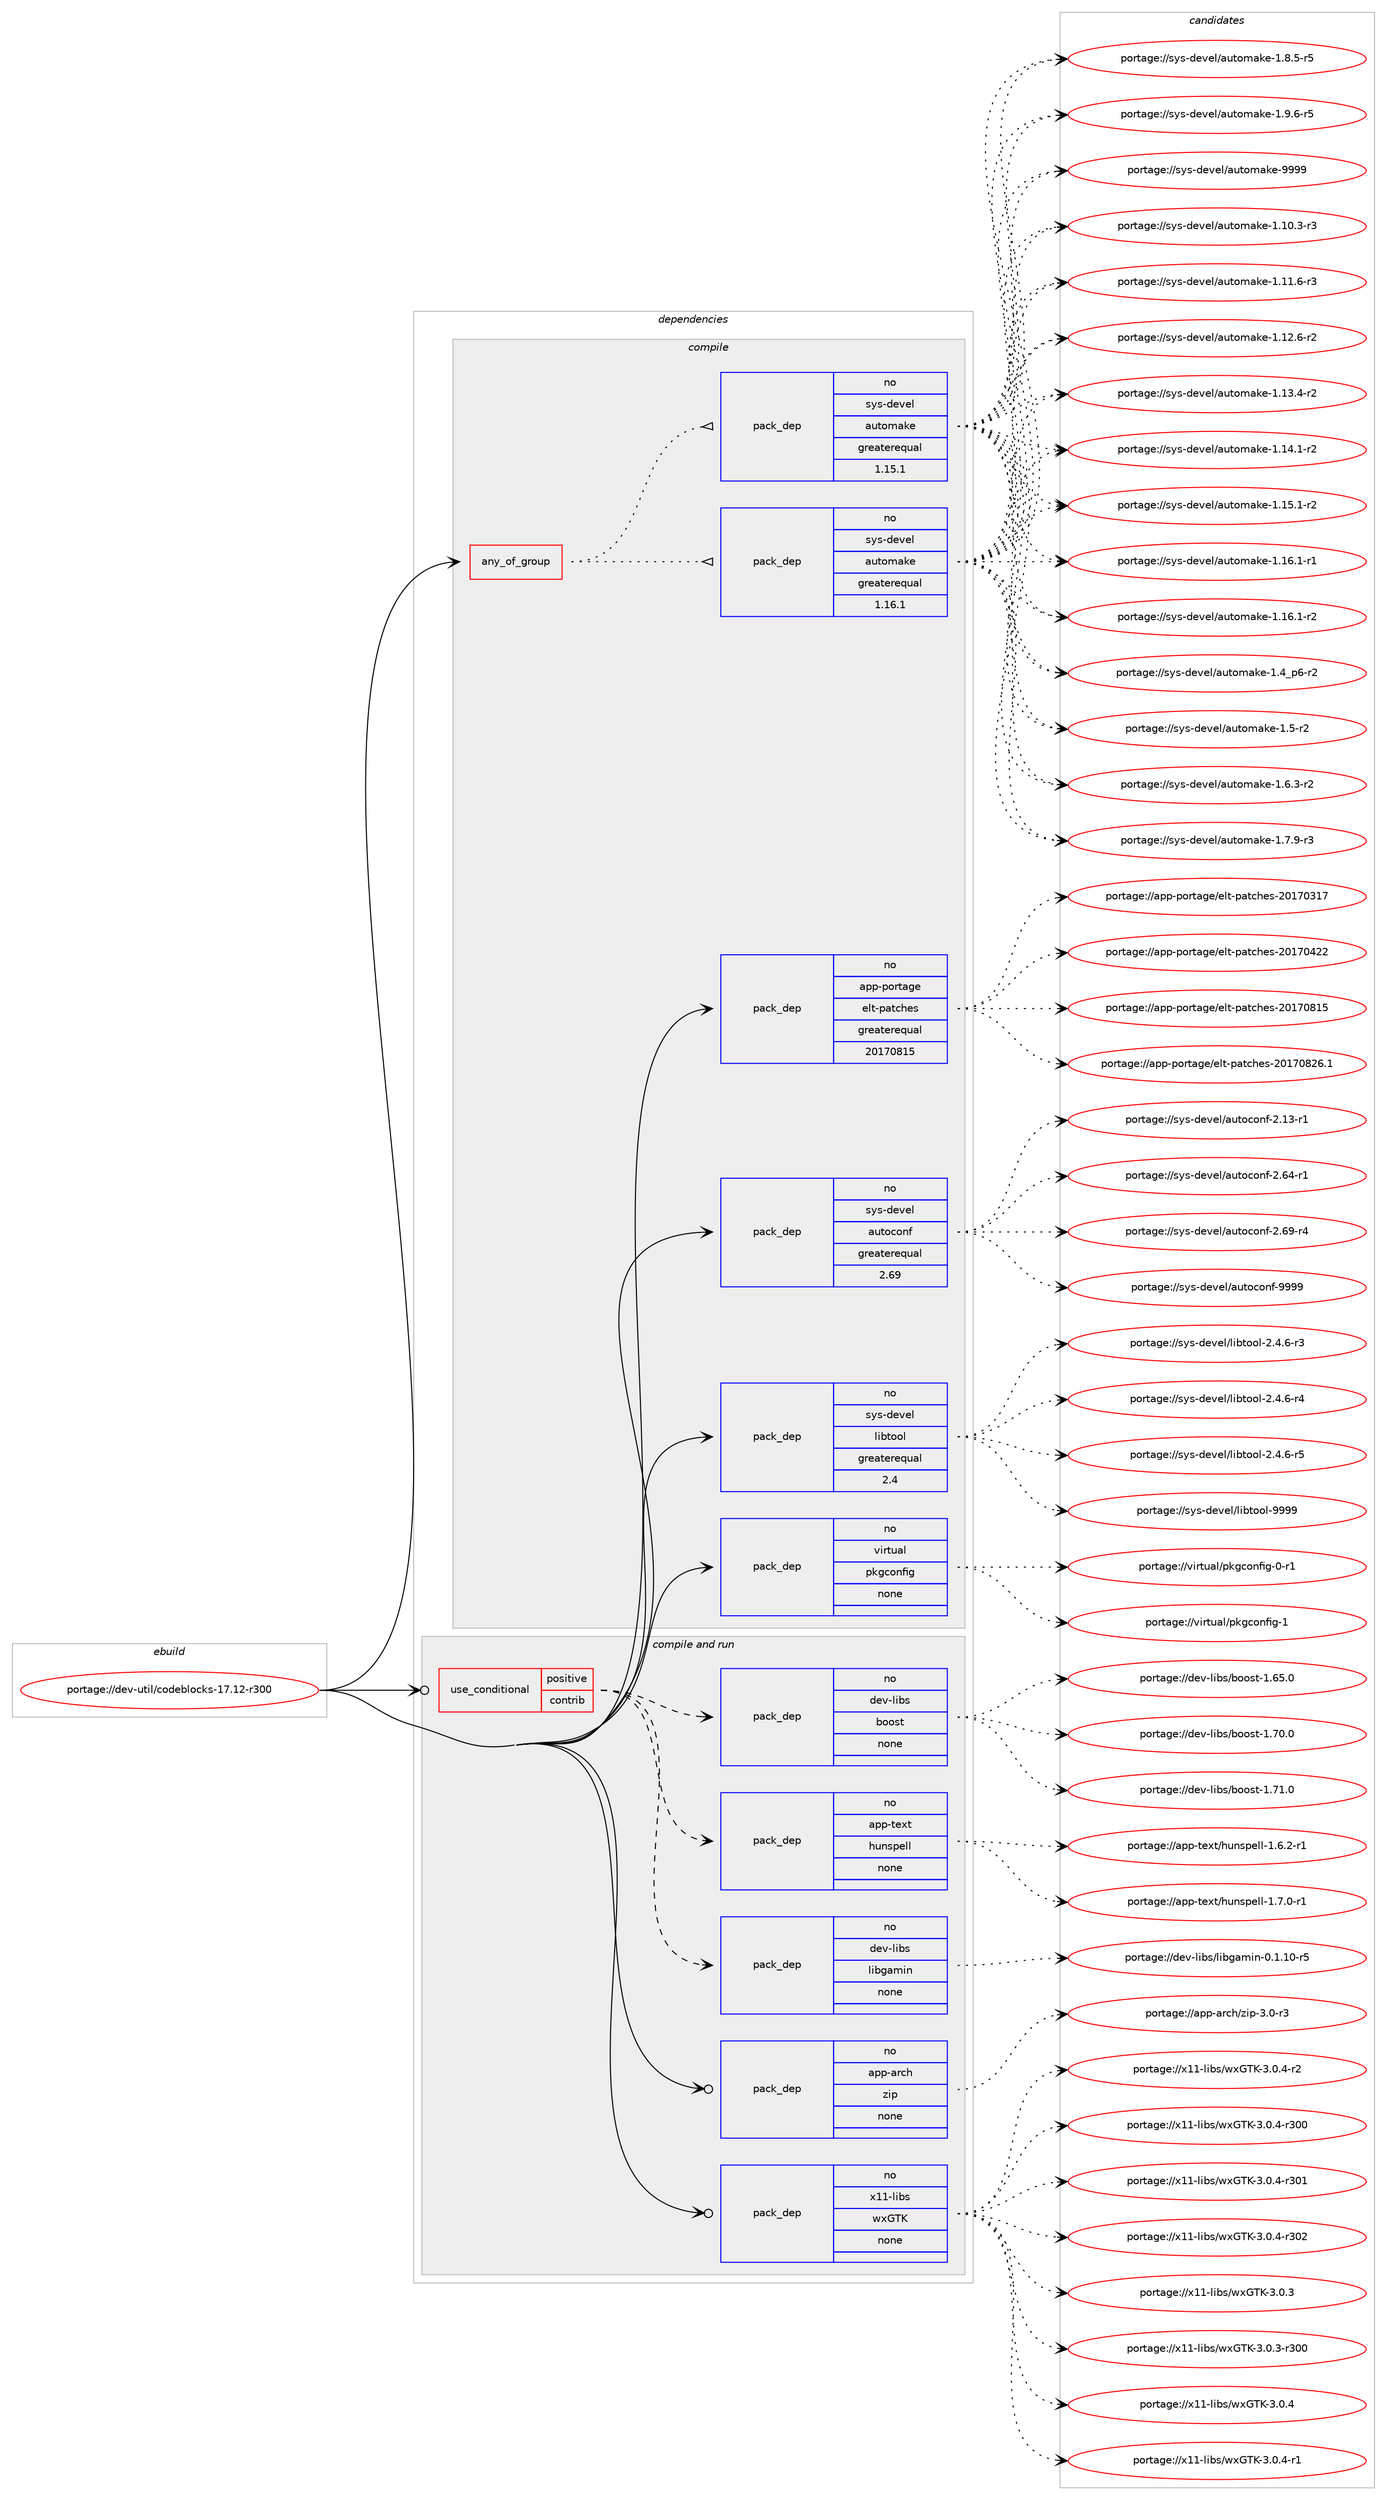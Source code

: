 digraph prolog {

# *************
# Graph options
# *************

newrank=true;
concentrate=true;
compound=true;
graph [rankdir=LR,fontname=Helvetica,fontsize=10,ranksep=1.5];#, ranksep=2.5, nodesep=0.2];
edge  [arrowhead=vee];
node  [fontname=Helvetica,fontsize=10];

# **********
# The ebuild
# **********

subgraph cluster_leftcol {
color=gray;
rank=same;
label=<<i>ebuild</i>>;
id [label="portage://dev-util/codeblocks-17.12-r300", color=red, width=4, href="../dev-util/codeblocks-17.12-r300.svg"];
}

# ****************
# The dependencies
# ****************

subgraph cluster_midcol {
color=gray;
label=<<i>dependencies</i>>;
subgraph cluster_compile {
fillcolor="#eeeeee";
style=filled;
label=<<i>compile</i>>;
subgraph any3557 {
dependency260323 [label=<<TABLE BORDER="0" CELLBORDER="1" CELLSPACING="0" CELLPADDING="4"><TR><TD CELLPADDING="10">any_of_group</TD></TR></TABLE>>, shape=none, color=red];subgraph pack186040 {
dependency260324 [label=<<TABLE BORDER="0" CELLBORDER="1" CELLSPACING="0" CELLPADDING="4" WIDTH="220"><TR><TD ROWSPAN="6" CELLPADDING="30">pack_dep</TD></TR><TR><TD WIDTH="110">no</TD></TR><TR><TD>sys-devel</TD></TR><TR><TD>automake</TD></TR><TR><TD>greaterequal</TD></TR><TR><TD>1.16.1</TD></TR></TABLE>>, shape=none, color=blue];
}
dependency260323:e -> dependency260324:w [weight=20,style="dotted",arrowhead="oinv"];
subgraph pack186041 {
dependency260325 [label=<<TABLE BORDER="0" CELLBORDER="1" CELLSPACING="0" CELLPADDING="4" WIDTH="220"><TR><TD ROWSPAN="6" CELLPADDING="30">pack_dep</TD></TR><TR><TD WIDTH="110">no</TD></TR><TR><TD>sys-devel</TD></TR><TR><TD>automake</TD></TR><TR><TD>greaterequal</TD></TR><TR><TD>1.15.1</TD></TR></TABLE>>, shape=none, color=blue];
}
dependency260323:e -> dependency260325:w [weight=20,style="dotted",arrowhead="oinv"];
}
id:e -> dependency260323:w [weight=20,style="solid",arrowhead="vee"];
subgraph pack186042 {
dependency260326 [label=<<TABLE BORDER="0" CELLBORDER="1" CELLSPACING="0" CELLPADDING="4" WIDTH="220"><TR><TD ROWSPAN="6" CELLPADDING="30">pack_dep</TD></TR><TR><TD WIDTH="110">no</TD></TR><TR><TD>app-portage</TD></TR><TR><TD>elt-patches</TD></TR><TR><TD>greaterequal</TD></TR><TR><TD>20170815</TD></TR></TABLE>>, shape=none, color=blue];
}
id:e -> dependency260326:w [weight=20,style="solid",arrowhead="vee"];
subgraph pack186043 {
dependency260327 [label=<<TABLE BORDER="0" CELLBORDER="1" CELLSPACING="0" CELLPADDING="4" WIDTH="220"><TR><TD ROWSPAN="6" CELLPADDING="30">pack_dep</TD></TR><TR><TD WIDTH="110">no</TD></TR><TR><TD>sys-devel</TD></TR><TR><TD>autoconf</TD></TR><TR><TD>greaterequal</TD></TR><TR><TD>2.69</TD></TR></TABLE>>, shape=none, color=blue];
}
id:e -> dependency260327:w [weight=20,style="solid",arrowhead="vee"];
subgraph pack186044 {
dependency260328 [label=<<TABLE BORDER="0" CELLBORDER="1" CELLSPACING="0" CELLPADDING="4" WIDTH="220"><TR><TD ROWSPAN="6" CELLPADDING="30">pack_dep</TD></TR><TR><TD WIDTH="110">no</TD></TR><TR><TD>sys-devel</TD></TR><TR><TD>libtool</TD></TR><TR><TD>greaterequal</TD></TR><TR><TD>2.4</TD></TR></TABLE>>, shape=none, color=blue];
}
id:e -> dependency260328:w [weight=20,style="solid",arrowhead="vee"];
subgraph pack186045 {
dependency260329 [label=<<TABLE BORDER="0" CELLBORDER="1" CELLSPACING="0" CELLPADDING="4" WIDTH="220"><TR><TD ROWSPAN="6" CELLPADDING="30">pack_dep</TD></TR><TR><TD WIDTH="110">no</TD></TR><TR><TD>virtual</TD></TR><TR><TD>pkgconfig</TD></TR><TR><TD>none</TD></TR><TR><TD></TD></TR></TABLE>>, shape=none, color=blue];
}
id:e -> dependency260329:w [weight=20,style="solid",arrowhead="vee"];
}
subgraph cluster_compileandrun {
fillcolor="#eeeeee";
style=filled;
label=<<i>compile and run</i>>;
subgraph cond70653 {
dependency260330 [label=<<TABLE BORDER="0" CELLBORDER="1" CELLSPACING="0" CELLPADDING="4"><TR><TD ROWSPAN="3" CELLPADDING="10">use_conditional</TD></TR><TR><TD>positive</TD></TR><TR><TD>contrib</TD></TR></TABLE>>, shape=none, color=red];
subgraph pack186046 {
dependency260331 [label=<<TABLE BORDER="0" CELLBORDER="1" CELLSPACING="0" CELLPADDING="4" WIDTH="220"><TR><TD ROWSPAN="6" CELLPADDING="30">pack_dep</TD></TR><TR><TD WIDTH="110">no</TD></TR><TR><TD>app-text</TD></TR><TR><TD>hunspell</TD></TR><TR><TD>none</TD></TR><TR><TD></TD></TR></TABLE>>, shape=none, color=blue];
}
dependency260330:e -> dependency260331:w [weight=20,style="dashed",arrowhead="vee"];
subgraph pack186047 {
dependency260332 [label=<<TABLE BORDER="0" CELLBORDER="1" CELLSPACING="0" CELLPADDING="4" WIDTH="220"><TR><TD ROWSPAN="6" CELLPADDING="30">pack_dep</TD></TR><TR><TD WIDTH="110">no</TD></TR><TR><TD>dev-libs</TD></TR><TR><TD>boost</TD></TR><TR><TD>none</TD></TR><TR><TD></TD></TR></TABLE>>, shape=none, color=blue];
}
dependency260330:e -> dependency260332:w [weight=20,style="dashed",arrowhead="vee"];
subgraph pack186048 {
dependency260333 [label=<<TABLE BORDER="0" CELLBORDER="1" CELLSPACING="0" CELLPADDING="4" WIDTH="220"><TR><TD ROWSPAN="6" CELLPADDING="30">pack_dep</TD></TR><TR><TD WIDTH="110">no</TD></TR><TR><TD>dev-libs</TD></TR><TR><TD>libgamin</TD></TR><TR><TD>none</TD></TR><TR><TD></TD></TR></TABLE>>, shape=none, color=blue];
}
dependency260330:e -> dependency260333:w [weight=20,style="dashed",arrowhead="vee"];
}
id:e -> dependency260330:w [weight=20,style="solid",arrowhead="odotvee"];
subgraph pack186049 {
dependency260334 [label=<<TABLE BORDER="0" CELLBORDER="1" CELLSPACING="0" CELLPADDING="4" WIDTH="220"><TR><TD ROWSPAN="6" CELLPADDING="30">pack_dep</TD></TR><TR><TD WIDTH="110">no</TD></TR><TR><TD>app-arch</TD></TR><TR><TD>zip</TD></TR><TR><TD>none</TD></TR><TR><TD></TD></TR></TABLE>>, shape=none, color=blue];
}
id:e -> dependency260334:w [weight=20,style="solid",arrowhead="odotvee"];
subgraph pack186050 {
dependency260335 [label=<<TABLE BORDER="0" CELLBORDER="1" CELLSPACING="0" CELLPADDING="4" WIDTH="220"><TR><TD ROWSPAN="6" CELLPADDING="30">pack_dep</TD></TR><TR><TD WIDTH="110">no</TD></TR><TR><TD>x11-libs</TD></TR><TR><TD>wxGTK</TD></TR><TR><TD>none</TD></TR><TR><TD></TD></TR></TABLE>>, shape=none, color=blue];
}
id:e -> dependency260335:w [weight=20,style="solid",arrowhead="odotvee"];
}
subgraph cluster_run {
fillcolor="#eeeeee";
style=filled;
label=<<i>run</i>>;
}
}

# **************
# The candidates
# **************

subgraph cluster_choices {
rank=same;
color=gray;
label=<<i>candidates</i>>;

subgraph choice186040 {
color=black;
nodesep=1;
choiceportage11512111545100101118101108479711711611110997107101454946494846514511451 [label="portage://sys-devel/automake-1.10.3-r3", color=red, width=4,href="../sys-devel/automake-1.10.3-r3.svg"];
choiceportage11512111545100101118101108479711711611110997107101454946494946544511451 [label="portage://sys-devel/automake-1.11.6-r3", color=red, width=4,href="../sys-devel/automake-1.11.6-r3.svg"];
choiceportage11512111545100101118101108479711711611110997107101454946495046544511450 [label="portage://sys-devel/automake-1.12.6-r2", color=red, width=4,href="../sys-devel/automake-1.12.6-r2.svg"];
choiceportage11512111545100101118101108479711711611110997107101454946495146524511450 [label="portage://sys-devel/automake-1.13.4-r2", color=red, width=4,href="../sys-devel/automake-1.13.4-r2.svg"];
choiceportage11512111545100101118101108479711711611110997107101454946495246494511450 [label="portage://sys-devel/automake-1.14.1-r2", color=red, width=4,href="../sys-devel/automake-1.14.1-r2.svg"];
choiceportage11512111545100101118101108479711711611110997107101454946495346494511450 [label="portage://sys-devel/automake-1.15.1-r2", color=red, width=4,href="../sys-devel/automake-1.15.1-r2.svg"];
choiceportage11512111545100101118101108479711711611110997107101454946495446494511449 [label="portage://sys-devel/automake-1.16.1-r1", color=red, width=4,href="../sys-devel/automake-1.16.1-r1.svg"];
choiceportage11512111545100101118101108479711711611110997107101454946495446494511450 [label="portage://sys-devel/automake-1.16.1-r2", color=red, width=4,href="../sys-devel/automake-1.16.1-r2.svg"];
choiceportage115121115451001011181011084797117116111109971071014549465295112544511450 [label="portage://sys-devel/automake-1.4_p6-r2", color=red, width=4,href="../sys-devel/automake-1.4_p6-r2.svg"];
choiceportage11512111545100101118101108479711711611110997107101454946534511450 [label="portage://sys-devel/automake-1.5-r2", color=red, width=4,href="../sys-devel/automake-1.5-r2.svg"];
choiceportage115121115451001011181011084797117116111109971071014549465446514511450 [label="portage://sys-devel/automake-1.6.3-r2", color=red, width=4,href="../sys-devel/automake-1.6.3-r2.svg"];
choiceportage115121115451001011181011084797117116111109971071014549465546574511451 [label="portage://sys-devel/automake-1.7.9-r3", color=red, width=4,href="../sys-devel/automake-1.7.9-r3.svg"];
choiceportage115121115451001011181011084797117116111109971071014549465646534511453 [label="portage://sys-devel/automake-1.8.5-r5", color=red, width=4,href="../sys-devel/automake-1.8.5-r5.svg"];
choiceportage115121115451001011181011084797117116111109971071014549465746544511453 [label="portage://sys-devel/automake-1.9.6-r5", color=red, width=4,href="../sys-devel/automake-1.9.6-r5.svg"];
choiceportage115121115451001011181011084797117116111109971071014557575757 [label="portage://sys-devel/automake-9999", color=red, width=4,href="../sys-devel/automake-9999.svg"];
dependency260324:e -> choiceportage11512111545100101118101108479711711611110997107101454946494846514511451:w [style=dotted,weight="100"];
dependency260324:e -> choiceportage11512111545100101118101108479711711611110997107101454946494946544511451:w [style=dotted,weight="100"];
dependency260324:e -> choiceportage11512111545100101118101108479711711611110997107101454946495046544511450:w [style=dotted,weight="100"];
dependency260324:e -> choiceportage11512111545100101118101108479711711611110997107101454946495146524511450:w [style=dotted,weight="100"];
dependency260324:e -> choiceportage11512111545100101118101108479711711611110997107101454946495246494511450:w [style=dotted,weight="100"];
dependency260324:e -> choiceportage11512111545100101118101108479711711611110997107101454946495346494511450:w [style=dotted,weight="100"];
dependency260324:e -> choiceportage11512111545100101118101108479711711611110997107101454946495446494511449:w [style=dotted,weight="100"];
dependency260324:e -> choiceportage11512111545100101118101108479711711611110997107101454946495446494511450:w [style=dotted,weight="100"];
dependency260324:e -> choiceportage115121115451001011181011084797117116111109971071014549465295112544511450:w [style=dotted,weight="100"];
dependency260324:e -> choiceportage11512111545100101118101108479711711611110997107101454946534511450:w [style=dotted,weight="100"];
dependency260324:e -> choiceportage115121115451001011181011084797117116111109971071014549465446514511450:w [style=dotted,weight="100"];
dependency260324:e -> choiceportage115121115451001011181011084797117116111109971071014549465546574511451:w [style=dotted,weight="100"];
dependency260324:e -> choiceportage115121115451001011181011084797117116111109971071014549465646534511453:w [style=dotted,weight="100"];
dependency260324:e -> choiceportage115121115451001011181011084797117116111109971071014549465746544511453:w [style=dotted,weight="100"];
dependency260324:e -> choiceportage115121115451001011181011084797117116111109971071014557575757:w [style=dotted,weight="100"];
}
subgraph choice186041 {
color=black;
nodesep=1;
choiceportage11512111545100101118101108479711711611110997107101454946494846514511451 [label="portage://sys-devel/automake-1.10.3-r3", color=red, width=4,href="../sys-devel/automake-1.10.3-r3.svg"];
choiceportage11512111545100101118101108479711711611110997107101454946494946544511451 [label="portage://sys-devel/automake-1.11.6-r3", color=red, width=4,href="../sys-devel/automake-1.11.6-r3.svg"];
choiceportage11512111545100101118101108479711711611110997107101454946495046544511450 [label="portage://sys-devel/automake-1.12.6-r2", color=red, width=4,href="../sys-devel/automake-1.12.6-r2.svg"];
choiceportage11512111545100101118101108479711711611110997107101454946495146524511450 [label="portage://sys-devel/automake-1.13.4-r2", color=red, width=4,href="../sys-devel/automake-1.13.4-r2.svg"];
choiceportage11512111545100101118101108479711711611110997107101454946495246494511450 [label="portage://sys-devel/automake-1.14.1-r2", color=red, width=4,href="../sys-devel/automake-1.14.1-r2.svg"];
choiceportage11512111545100101118101108479711711611110997107101454946495346494511450 [label="portage://sys-devel/automake-1.15.1-r2", color=red, width=4,href="../sys-devel/automake-1.15.1-r2.svg"];
choiceportage11512111545100101118101108479711711611110997107101454946495446494511449 [label="portage://sys-devel/automake-1.16.1-r1", color=red, width=4,href="../sys-devel/automake-1.16.1-r1.svg"];
choiceportage11512111545100101118101108479711711611110997107101454946495446494511450 [label="portage://sys-devel/automake-1.16.1-r2", color=red, width=4,href="../sys-devel/automake-1.16.1-r2.svg"];
choiceportage115121115451001011181011084797117116111109971071014549465295112544511450 [label="portage://sys-devel/automake-1.4_p6-r2", color=red, width=4,href="../sys-devel/automake-1.4_p6-r2.svg"];
choiceportage11512111545100101118101108479711711611110997107101454946534511450 [label="portage://sys-devel/automake-1.5-r2", color=red, width=4,href="../sys-devel/automake-1.5-r2.svg"];
choiceportage115121115451001011181011084797117116111109971071014549465446514511450 [label="portage://sys-devel/automake-1.6.3-r2", color=red, width=4,href="../sys-devel/automake-1.6.3-r2.svg"];
choiceportage115121115451001011181011084797117116111109971071014549465546574511451 [label="portage://sys-devel/automake-1.7.9-r3", color=red, width=4,href="../sys-devel/automake-1.7.9-r3.svg"];
choiceportage115121115451001011181011084797117116111109971071014549465646534511453 [label="portage://sys-devel/automake-1.8.5-r5", color=red, width=4,href="../sys-devel/automake-1.8.5-r5.svg"];
choiceportage115121115451001011181011084797117116111109971071014549465746544511453 [label="portage://sys-devel/automake-1.9.6-r5", color=red, width=4,href="../sys-devel/automake-1.9.6-r5.svg"];
choiceportage115121115451001011181011084797117116111109971071014557575757 [label="portage://sys-devel/automake-9999", color=red, width=4,href="../sys-devel/automake-9999.svg"];
dependency260325:e -> choiceportage11512111545100101118101108479711711611110997107101454946494846514511451:w [style=dotted,weight="100"];
dependency260325:e -> choiceportage11512111545100101118101108479711711611110997107101454946494946544511451:w [style=dotted,weight="100"];
dependency260325:e -> choiceportage11512111545100101118101108479711711611110997107101454946495046544511450:w [style=dotted,weight="100"];
dependency260325:e -> choiceportage11512111545100101118101108479711711611110997107101454946495146524511450:w [style=dotted,weight="100"];
dependency260325:e -> choiceportage11512111545100101118101108479711711611110997107101454946495246494511450:w [style=dotted,weight="100"];
dependency260325:e -> choiceportage11512111545100101118101108479711711611110997107101454946495346494511450:w [style=dotted,weight="100"];
dependency260325:e -> choiceportage11512111545100101118101108479711711611110997107101454946495446494511449:w [style=dotted,weight="100"];
dependency260325:e -> choiceportage11512111545100101118101108479711711611110997107101454946495446494511450:w [style=dotted,weight="100"];
dependency260325:e -> choiceportage115121115451001011181011084797117116111109971071014549465295112544511450:w [style=dotted,weight="100"];
dependency260325:e -> choiceportage11512111545100101118101108479711711611110997107101454946534511450:w [style=dotted,weight="100"];
dependency260325:e -> choiceportage115121115451001011181011084797117116111109971071014549465446514511450:w [style=dotted,weight="100"];
dependency260325:e -> choiceportage115121115451001011181011084797117116111109971071014549465546574511451:w [style=dotted,weight="100"];
dependency260325:e -> choiceportage115121115451001011181011084797117116111109971071014549465646534511453:w [style=dotted,weight="100"];
dependency260325:e -> choiceportage115121115451001011181011084797117116111109971071014549465746544511453:w [style=dotted,weight="100"];
dependency260325:e -> choiceportage115121115451001011181011084797117116111109971071014557575757:w [style=dotted,weight="100"];
}
subgraph choice186042 {
color=black;
nodesep=1;
choiceportage97112112451121111141169710310147101108116451129711699104101115455048495548514955 [label="portage://app-portage/elt-patches-20170317", color=red, width=4,href="../app-portage/elt-patches-20170317.svg"];
choiceportage97112112451121111141169710310147101108116451129711699104101115455048495548525050 [label="portage://app-portage/elt-patches-20170422", color=red, width=4,href="../app-portage/elt-patches-20170422.svg"];
choiceportage97112112451121111141169710310147101108116451129711699104101115455048495548564953 [label="portage://app-portage/elt-patches-20170815", color=red, width=4,href="../app-portage/elt-patches-20170815.svg"];
choiceportage971121124511211111411697103101471011081164511297116991041011154550484955485650544649 [label="portage://app-portage/elt-patches-20170826.1", color=red, width=4,href="../app-portage/elt-patches-20170826.1.svg"];
dependency260326:e -> choiceportage97112112451121111141169710310147101108116451129711699104101115455048495548514955:w [style=dotted,weight="100"];
dependency260326:e -> choiceportage97112112451121111141169710310147101108116451129711699104101115455048495548525050:w [style=dotted,weight="100"];
dependency260326:e -> choiceportage97112112451121111141169710310147101108116451129711699104101115455048495548564953:w [style=dotted,weight="100"];
dependency260326:e -> choiceportage971121124511211111411697103101471011081164511297116991041011154550484955485650544649:w [style=dotted,weight="100"];
}
subgraph choice186043 {
color=black;
nodesep=1;
choiceportage1151211154510010111810110847971171161119911111010245504649514511449 [label="portage://sys-devel/autoconf-2.13-r1", color=red, width=4,href="../sys-devel/autoconf-2.13-r1.svg"];
choiceportage1151211154510010111810110847971171161119911111010245504654524511449 [label="portage://sys-devel/autoconf-2.64-r1", color=red, width=4,href="../sys-devel/autoconf-2.64-r1.svg"];
choiceportage1151211154510010111810110847971171161119911111010245504654574511452 [label="portage://sys-devel/autoconf-2.69-r4", color=red, width=4,href="../sys-devel/autoconf-2.69-r4.svg"];
choiceportage115121115451001011181011084797117116111991111101024557575757 [label="portage://sys-devel/autoconf-9999", color=red, width=4,href="../sys-devel/autoconf-9999.svg"];
dependency260327:e -> choiceportage1151211154510010111810110847971171161119911111010245504649514511449:w [style=dotted,weight="100"];
dependency260327:e -> choiceportage1151211154510010111810110847971171161119911111010245504654524511449:w [style=dotted,weight="100"];
dependency260327:e -> choiceportage1151211154510010111810110847971171161119911111010245504654574511452:w [style=dotted,weight="100"];
dependency260327:e -> choiceportage115121115451001011181011084797117116111991111101024557575757:w [style=dotted,weight="100"];
}
subgraph choice186044 {
color=black;
nodesep=1;
choiceportage1151211154510010111810110847108105981161111111084550465246544511451 [label="portage://sys-devel/libtool-2.4.6-r3", color=red, width=4,href="../sys-devel/libtool-2.4.6-r3.svg"];
choiceportage1151211154510010111810110847108105981161111111084550465246544511452 [label="portage://sys-devel/libtool-2.4.6-r4", color=red, width=4,href="../sys-devel/libtool-2.4.6-r4.svg"];
choiceportage1151211154510010111810110847108105981161111111084550465246544511453 [label="portage://sys-devel/libtool-2.4.6-r5", color=red, width=4,href="../sys-devel/libtool-2.4.6-r5.svg"];
choiceportage1151211154510010111810110847108105981161111111084557575757 [label="portage://sys-devel/libtool-9999", color=red, width=4,href="../sys-devel/libtool-9999.svg"];
dependency260328:e -> choiceportage1151211154510010111810110847108105981161111111084550465246544511451:w [style=dotted,weight="100"];
dependency260328:e -> choiceportage1151211154510010111810110847108105981161111111084550465246544511452:w [style=dotted,weight="100"];
dependency260328:e -> choiceportage1151211154510010111810110847108105981161111111084550465246544511453:w [style=dotted,weight="100"];
dependency260328:e -> choiceportage1151211154510010111810110847108105981161111111084557575757:w [style=dotted,weight="100"];
}
subgraph choice186045 {
color=black;
nodesep=1;
choiceportage11810511411611797108471121071039911111010210510345484511449 [label="portage://virtual/pkgconfig-0-r1", color=red, width=4,href="../virtual/pkgconfig-0-r1.svg"];
choiceportage1181051141161179710847112107103991111101021051034549 [label="portage://virtual/pkgconfig-1", color=red, width=4,href="../virtual/pkgconfig-1.svg"];
dependency260329:e -> choiceportage11810511411611797108471121071039911111010210510345484511449:w [style=dotted,weight="100"];
dependency260329:e -> choiceportage1181051141161179710847112107103991111101021051034549:w [style=dotted,weight="100"];
}
subgraph choice186046 {
color=black;
nodesep=1;
choiceportage9711211245116101120116471041171101151121011081084549465446504511449 [label="portage://app-text/hunspell-1.6.2-r1", color=red, width=4,href="../app-text/hunspell-1.6.2-r1.svg"];
choiceportage9711211245116101120116471041171101151121011081084549465546484511449 [label="portage://app-text/hunspell-1.7.0-r1", color=red, width=4,href="../app-text/hunspell-1.7.0-r1.svg"];
dependency260331:e -> choiceportage9711211245116101120116471041171101151121011081084549465446504511449:w [style=dotted,weight="100"];
dependency260331:e -> choiceportage9711211245116101120116471041171101151121011081084549465546484511449:w [style=dotted,weight="100"];
}
subgraph choice186047 {
color=black;
nodesep=1;
choiceportage1001011184510810598115479811111111511645494654534648 [label="portage://dev-libs/boost-1.65.0", color=red, width=4,href="../dev-libs/boost-1.65.0.svg"];
choiceportage1001011184510810598115479811111111511645494655484648 [label="portage://dev-libs/boost-1.70.0", color=red, width=4,href="../dev-libs/boost-1.70.0.svg"];
choiceportage1001011184510810598115479811111111511645494655494648 [label="portage://dev-libs/boost-1.71.0", color=red, width=4,href="../dev-libs/boost-1.71.0.svg"];
dependency260332:e -> choiceportage1001011184510810598115479811111111511645494654534648:w [style=dotted,weight="100"];
dependency260332:e -> choiceportage1001011184510810598115479811111111511645494655484648:w [style=dotted,weight="100"];
dependency260332:e -> choiceportage1001011184510810598115479811111111511645494655494648:w [style=dotted,weight="100"];
}
subgraph choice186048 {
color=black;
nodesep=1;
choiceportage1001011184510810598115471081059810397109105110454846494649484511453 [label="portage://dev-libs/libgamin-0.1.10-r5", color=red, width=4,href="../dev-libs/libgamin-0.1.10-r5.svg"];
dependency260333:e -> choiceportage1001011184510810598115471081059810397109105110454846494649484511453:w [style=dotted,weight="100"];
}
subgraph choice186049 {
color=black;
nodesep=1;
choiceportage9711211245971149910447122105112455146484511451 [label="portage://app-arch/zip-3.0-r3", color=red, width=4,href="../app-arch/zip-3.0-r3.svg"];
dependency260334:e -> choiceportage9711211245971149910447122105112455146484511451:w [style=dotted,weight="100"];
}
subgraph choice186050 {
color=black;
nodesep=1;
choiceportage1204949451081059811547119120718475455146484651 [label="portage://x11-libs/wxGTK-3.0.3", color=red, width=4,href="../x11-libs/wxGTK-3.0.3.svg"];
choiceportage120494945108105981154711912071847545514648465145114514848 [label="portage://x11-libs/wxGTK-3.0.3-r300", color=red, width=4,href="../x11-libs/wxGTK-3.0.3-r300.svg"];
choiceportage1204949451081059811547119120718475455146484652 [label="portage://x11-libs/wxGTK-3.0.4", color=red, width=4,href="../x11-libs/wxGTK-3.0.4.svg"];
choiceportage12049494510810598115471191207184754551464846524511449 [label="portage://x11-libs/wxGTK-3.0.4-r1", color=red, width=4,href="../x11-libs/wxGTK-3.0.4-r1.svg"];
choiceportage12049494510810598115471191207184754551464846524511450 [label="portage://x11-libs/wxGTK-3.0.4-r2", color=red, width=4,href="../x11-libs/wxGTK-3.0.4-r2.svg"];
choiceportage120494945108105981154711912071847545514648465245114514848 [label="portage://x11-libs/wxGTK-3.0.4-r300", color=red, width=4,href="../x11-libs/wxGTK-3.0.4-r300.svg"];
choiceportage120494945108105981154711912071847545514648465245114514849 [label="portage://x11-libs/wxGTK-3.0.4-r301", color=red, width=4,href="../x11-libs/wxGTK-3.0.4-r301.svg"];
choiceportage120494945108105981154711912071847545514648465245114514850 [label="portage://x11-libs/wxGTK-3.0.4-r302", color=red, width=4,href="../x11-libs/wxGTK-3.0.4-r302.svg"];
dependency260335:e -> choiceportage1204949451081059811547119120718475455146484651:w [style=dotted,weight="100"];
dependency260335:e -> choiceportage120494945108105981154711912071847545514648465145114514848:w [style=dotted,weight="100"];
dependency260335:e -> choiceportage1204949451081059811547119120718475455146484652:w [style=dotted,weight="100"];
dependency260335:e -> choiceportage12049494510810598115471191207184754551464846524511449:w [style=dotted,weight="100"];
dependency260335:e -> choiceportage12049494510810598115471191207184754551464846524511450:w [style=dotted,weight="100"];
dependency260335:e -> choiceportage120494945108105981154711912071847545514648465245114514848:w [style=dotted,weight="100"];
dependency260335:e -> choiceportage120494945108105981154711912071847545514648465245114514849:w [style=dotted,weight="100"];
dependency260335:e -> choiceportage120494945108105981154711912071847545514648465245114514850:w [style=dotted,weight="100"];
}
}

}
